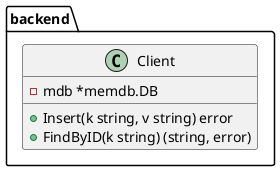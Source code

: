 @startuml 00-oop
namespace backend {

  class Client  {
    - mdb *memdb.DB
    + Insert(k string, v string) error
    + FindByID(k string) (string, error)
  }
}
@enduml
